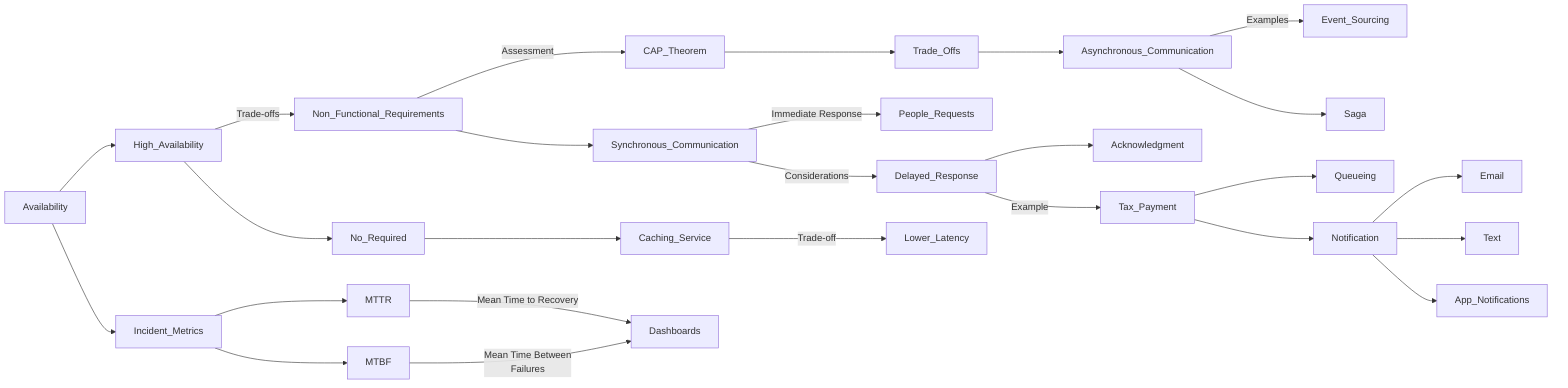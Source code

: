 graph LR;
    Availability --> High_Availability;
    High_Availability --> |Trade-offs| Non_Functional_Requirements;
    Non_Functional_Requirements --> |Assessment| CAP_Theorem;
    CAP_Theorem --> Trade_Offs;
    Trade_Offs --> Asynchronous_Communication;
    Asynchronous_Communication --> |Examples| Event_Sourcing;
    Asynchronous_Communication --> Saga;
    Non_Functional_Requirements --> Synchronous_Communication;
    Synchronous_Communication --> |Immediate Response| People_Requests;
    Synchronous_Communication --> |Considerations| Delayed_Response;
    Delayed_Response --> Acknowledgment;
    Delayed_Response --> |Example| Tax_Payment;
    Tax_Payment --> Queueing;
    Tax_Payment --> Notification;
    Notification --> Email;
    Notification --> Text;
    Notification --> App_Notifications;
    High_Availability --> No_Required;
    No_Required --> Caching_Service;
    Caching_Service --> |Trade-off| Lower_Latency;
    Availability --> Incident_Metrics;
    Incident_Metrics --> MTTR;
    Incident_Metrics --> MTBF;
    MTTR --> |Mean Time to Recovery| Dashboards;
    MTBF --> |Mean Time Between
 Failures| Dashboards;